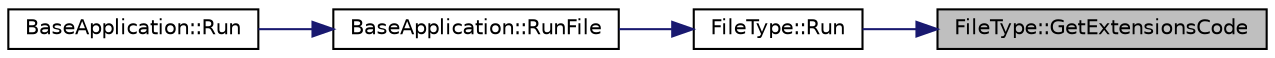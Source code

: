 digraph "FileType::GetExtensionsCode"
{
 // LATEX_PDF_SIZE
  edge [fontname="Helvetica",fontsize="10",labelfontname="Helvetica",labelfontsize="10"];
  node [fontname="Helvetica",fontsize="10",shape=record];
  rankdir="RL";
  Node30 [label="FileType::GetExtensionsCode",height=0.2,width=0.4,color="black", fillcolor="grey75", style="filled", fontcolor="black",tooltip="Get Extensions code."];
  Node30 -> Node31 [dir="back",color="midnightblue",fontsize="10",style="solid",fontname="Helvetica"];
  Node31 [label="FileType::Run",height=0.2,width=0.4,color="black", fillcolor="white", style="filled",URL="$class_file_type.html#aa761615014e9d4ce339c0163a38b1251",tooltip="Run the file by proper file application."];
  Node31 -> Node32 [dir="back",color="midnightblue",fontsize="10",style="solid",fontname="Helvetica"];
  Node32 [label="BaseApplication::RunFile",height=0.2,width=0.4,color="black", fillcolor="white", style="filled",URL="$class_base_application.html#adecbc4b863bc92fc6dbc79efcf7ae7a6",tooltip="Run File. @detail operation run [Target]."];
  Node32 -> Node33 [dir="back",color="midnightblue",fontsize="10",style="solid",fontname="Helvetica"];
  Node33 [label="BaseApplication::Run",height=0.2,width=0.4,color="black", fillcolor="white", style="filled",URL="$class_base_application.html#a8f2ce8add401a3b537f041df9f7ef978",tooltip="Program driver."];
}
